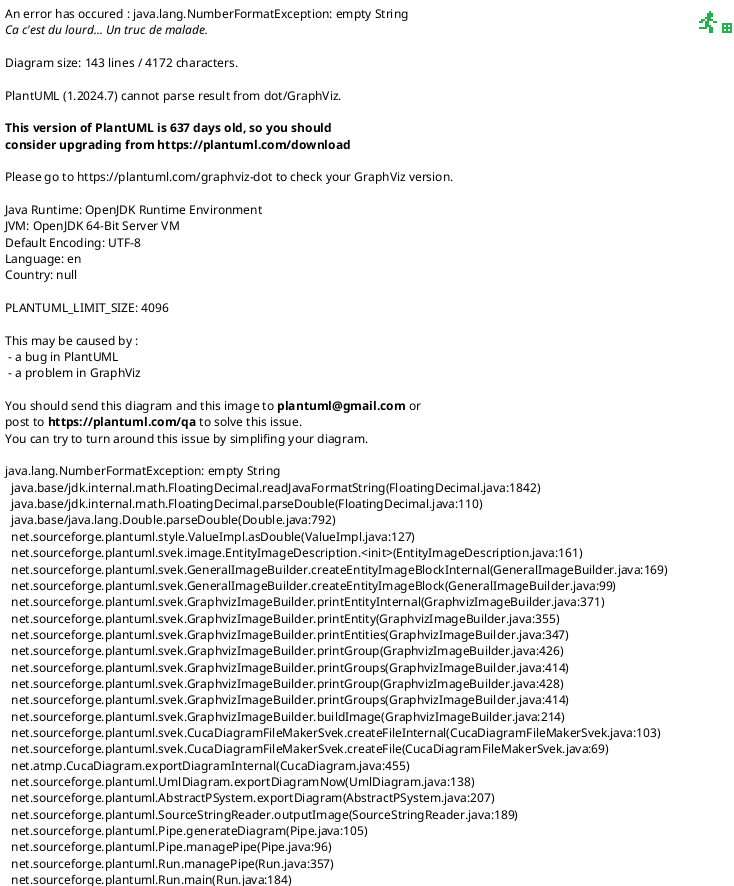 @startuml
' Global AI Maturity Model (GAIMM) — Enhanced Maturity Progression View

' Define Styles for Levels
<style>
rectangle {
  RoundCorner 15
  Shadowing true
  BorderColor #333
  FontSize 12
  MinimumWidth 160
  MinimumHeight 60
  HorizontalAlignment center
  VerticalAlignment middle
}

.level1 {
  BackgroundColor #FFCDD2
}
.level2 {
  BackgroundColor #FFF9C4
}
.level3 {
  BackgroundColor #BBDEFB
}
.level4 {
  BackgroundColor #C8E6C9
}
.level5 {
  BackgroundColor #D1C4E9
}

legendBox {
  FontSize 10
  LineColor #999
  Padding 5
  BackgroundColor #f5f5f5
  BorderColor #999
}
</style>

skinparam linetype ortho
skinparam defaultTextAlignment center
left to right direction

title Global AI Maturity Model (GAIMM)

package "Pillars with Maturity Levels" {
left to right direction

  ' ----------- Pillar 1 -----------
  package "1. Strategy & Governance" {
    top to bottom direction
    rectangle "Level 1\nAd-hoc vision" as SG_L1 <<level1>>
    rectangle "Level 2\nSome leadership buy-in" as SG_L2 <<level2>>
    rectangle "Level 3\nPolicy defined" as SG_L3 <<level3>>
    rectangle "Level 4\nEnterprise governance" as SG_L4 <<level4>>
    rectangle "Level 5\nProactive alignment" as SG_L5 <<level5>>
    SG_L5 <-- SG_L4
    SG_L4 <-- SG_L3
    SG_L3 <-- SG_L2
    SG_L2 <-- SG_L1
  }

  ' ----------- Pillar 2 -----------
  package "2. Organization & Talent" {
    top to bottom direction
    rectangle "Level 1\nNo AI roles" as OT_L1 <<level1>>
    rectangle "Level 2\nScattered skills" as OT_L2 <<level2>>
    rectangle "Level 3\nDefined CoE" as OT_L3 <<level3>>
    rectangle "Level 4\nUpskilling & hiring" as OT_L4 <<level4>>
    rectangle "Level 5\nEmbedded talent" as OT_L5 <<level5>>
    OT_L5 <-- OT_L4
    OT_L4 <-- OT_L3
    OT_L3 <-- OT_L2
    OT_L2 <-- OT_L1
  }

  ' ----------- Pillar 3 -----------
  package "3. Data & Infrastructure" {
    top to bottom direction
    rectangle "Level 1\nUnstructured data" as DI_L1 <<level1>>
    rectangle "Level 2\nBasic data access" as DI_L2 <<level2>>
    rectangle "Level 3\nData platform exists" as DI_L3 <<level3>>
    rectangle "Level 4\nData quality enforced" as DI_L4 <<level4>>
    rectangle "Level 5\nAI-ready infrastructure" as DI_L5 <<level5>>
    DI_L5 <-- DI_L4
    DI_L4 <-- DI_L3
    DI_L3 <-- DI_L2
    DI_L2 <-- DI_L1
  }

  ' ----------- Pillar 4 -----------
  package "4. AI Lifecycle & Operations" {
    top to bottom direction
    rectangle "Level 1\nPOCs only" as ALO_L1 <<level1>>
    rectangle "Level 2\nIsolated dev" as ALO_L2 <<level2>>
    rectangle "Level 3\nBasic MLOps" as ALO_L3 <<level3>>
    rectangle "Level 4\nIntegrated pipelines" as ALO_L4 <<level4>>
    rectangle "Level 5\nContinuous AI delivery" as ALO_L5 <<level5>>
    ALO_L5 <-- ALO_L4
    ALO_L4 <-- ALO_L3
    ALO_L3 <-- ALO_L2
    ALO_L2 <-- ALO_L1
  }

  ' ----------- Pillar 5 -----------
  package "5. Ethics, Risk & Compliance" {
    top to bottom direction
    rectangle "Level 1\nNo guardrails" as ERC_L1 <<level1>>
    rectangle "Level 2\nAd-hoc reviews" as ERC_L2 <<level2>>
    rectangle "Level 3\nEthics policy defined" as ERC_L3 <<level3>>
    rectangle "Level 4\nExplainability enforced" as ERC_L4 <<level4>>
    rectangle "Level 5\nAutomated compliance" as ERC_L5 <<level5>>
    ERC_L5 <-- ERC_L4
    ERC_L4 <-- ERC_L3
    ERC_L3 <-- ERC_L2
    ERC_L2 <-- ERC_L1
  }

  ' ----------- Pillar 6 -----------
  package "6. Impact & Value Realization" {
    top to bottom direction
    rectangle "Level 1\nNo KPIs" as IVR_L1 <<level1>>
    rectangle "Level 2\nPilot ROI estimates" as IVR_L2 <<level2>>
    rectangle "Level 3\nUse case prioritization" as IVR_L3 <<level3>>
    rectangle "Level 4\nTracked KPIs" as IVR_L4 <<level4>>
    rectangle "Level 5\nBusiness value achieved" as IVR_L5 <<level5>>
    IVR_L5 <-- IVR_L4
    IVR_L4 <-- IVR_L3
    IVR_L3 <-- IVR_L2
    IVR_L2 <-- IVR_L1
  }

  ' Horizontal hidden links to maintain layout
  "1. Strategy & Governance" -r[hidden]-> "2. Organization & Talent"
  "2. Organization & Talent" -r[hidden]-> "3. Data & Infrastructure"
  "3. Data & Infrastructure" -r[hidden]-> "4. AI Lifecycle & Operations"
  "4. AI Lifecycle & Operations" -r[hidden]-> "5. Ethics, Risk & Compliance"
  "5. Ethics, Risk & Compliance" -r[hidden]-> "6. Impact & Value Realization"
}

' ---------- Legend ----------
legend right
|= Level |= Description |
|<#FFCDD2>Level 1| Initial / Ad-hoc |
|<#FFF9C4>Level 2| Reactive / Partial |
|<#BBDEFB>Level 3| Defined / Formalized |
|<#C8E6C9>Level 4| Managed / Scaled |
|<#D1C4E9>Level 5| Optimized / Proactive |
endlegend

@enduml

